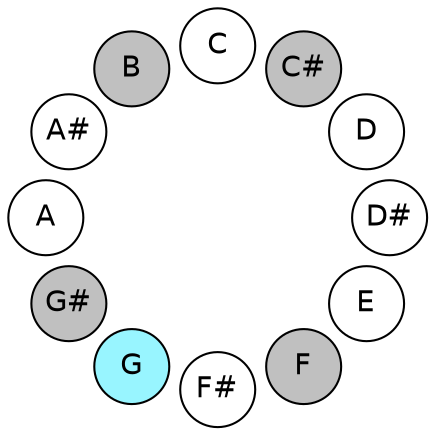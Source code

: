 
graph {

layout = circo;
mindist = .1

node [shape = circle, fontname = Helvetica, margin = 0, style = filled]
edge [style=invis]

subgraph 1 {
	"E" -- "F" -- "F#" -- "G" -- "G#" -- "A" -- "A#" -- "B" -- "C" -- "C#" -- "D" -- "D#" -- "E"
}

"C" [fillcolor = white];
"C#" [fillcolor = gray];
"D" [fillcolor = white];
"D#" [fillcolor = white];
"E" [fillcolor = white];
"F" [fillcolor = gray];
"F#" [fillcolor = white];
"G" [fillcolor = cadetblue1];
"G#" [fillcolor = gray];
"A" [fillcolor = white];
"A#" [fillcolor = white];
"B" [fillcolor = gray];
}
